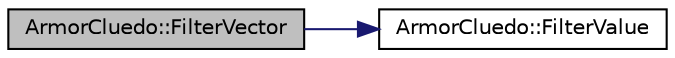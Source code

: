 digraph "ArmorCluedo::FilterVector"
{
 // LATEX_PDF_SIZE
  edge [fontname="Helvetica",fontsize="10",labelfontname="Helvetica",labelfontsize="10"];
  node [fontname="Helvetica",fontsize="10",shape=record];
  rankdir="LR";
  Node1 [label="ArmorCluedo::FilterVector",height=0.2,width=0.4,color="black", fillcolor="grey75", style="filled", fontcolor="black",tooltip="filter all the strings inside the array"];
  Node1 -> Node2 [color="midnightblue",fontsize="10",style="solid",fontname="Helvetica"];
  Node2 [label="ArmorCluedo::FilterValue",height=0.2,width=0.4,color="black", fillcolor="white", style="filled",URL="$a00182_a6f824ec2cf4759952145f7f1d11e516c.html#a6f824ec2cf4759952145f7f1d11e516c",tooltip="rewrite a string like '<uri#value>' into 'value'"];
}
